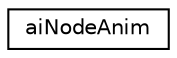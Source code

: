 digraph "Graphical Class Hierarchy"
{
  edge [fontname="Helvetica",fontsize="10",labelfontname="Helvetica",labelfontsize="10"];
  node [fontname="Helvetica",fontsize="10",shape=record];
  rankdir="LR";
  Node1 [label="aiNodeAnim",height=0.2,width=0.4,color="black", fillcolor="white", style="filled",URL="$structai_node_anim.html"];
}

